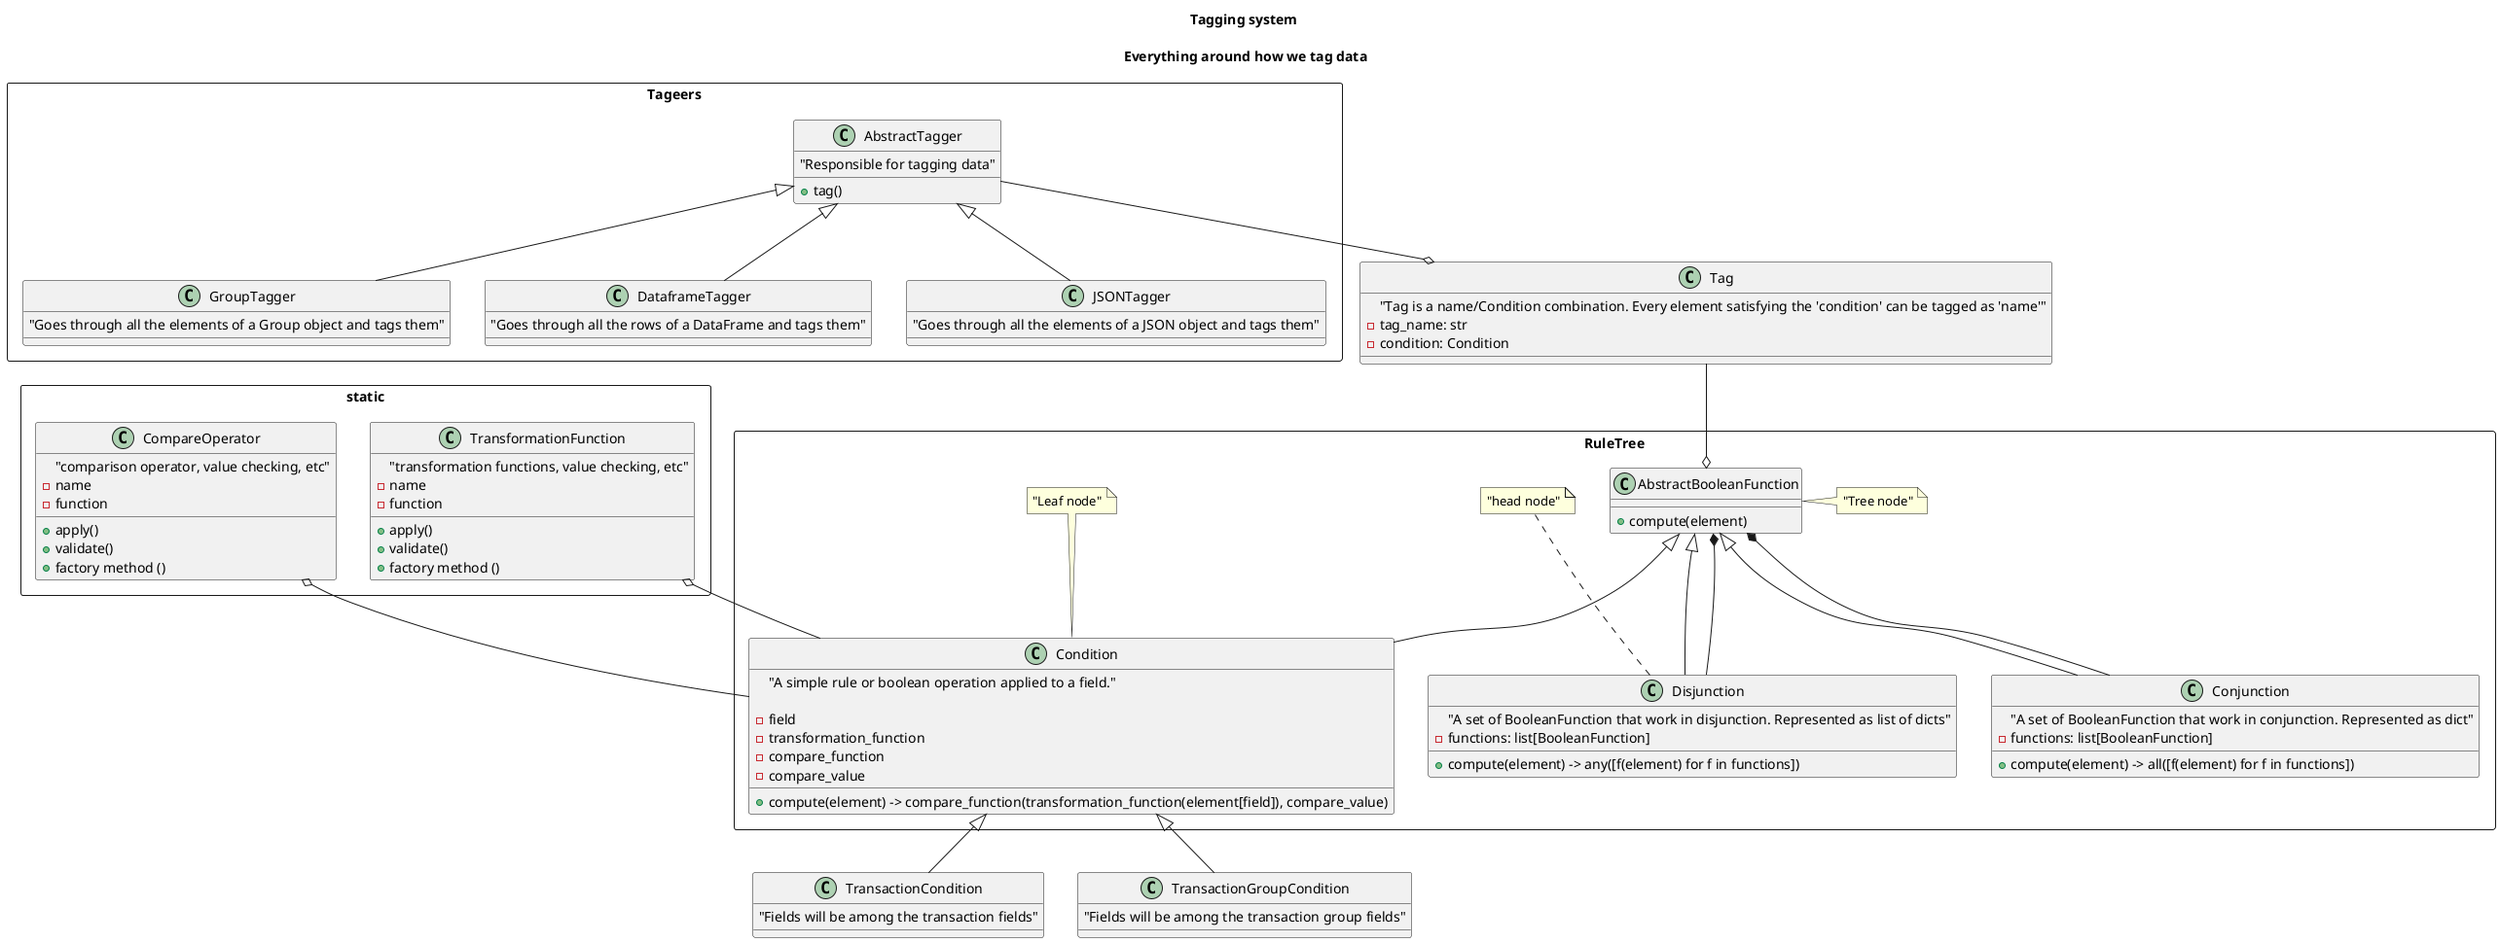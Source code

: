 @startuml

title Tagging system\n \n Everything around how we tag data
'left to right direction

rectangle RuleTree {
    class AbstractBooleanFunction {
        + compute(element)
    }
    note right of AbstractBooleanFunction
     "Tree node"
    end note

    class Condition {
        "A simple rule or boolean operation applied to a field."

        - field
        - transformation_function
        - compare_function
        - compare_value

        + compute(element) -> compare_function(transformation_function(element[field]), compare_value)
    }
    note top of Condition
     "Leaf node"
    end note

    class Conjunction {
        "A set of BooleanFunction that work in conjunction. Represented as dict"
        - functions: list[BooleanFunction]

        + compute(element) -> all([f(element) for f in functions])
    }
    class Disjunction {
        "A set of BooleanFunction that work in disjunction. Represented as list of dicts"
        - functions: list[BooleanFunction]

        + compute(element) -> any([f(element) for f in functions])
    }
    note top of Disjunction
     "head node"
    end note
}

class Tag {
    "Tag is a name/Condition combination. Every element satisfying the 'condition' can be tagged as 'name'"
    - tag_name: str
    - condition: Condition
}

rectangle Tageers {
    class AbstractTagger {
        "Responsible for tagging data"
        + tag()
    }

    class DataframeTagger {
        "Goes through all the rows of a DataFrame and tags them"
    }

    class JSONTagger {
        "Goes through all the elements of a JSON object and tags them"
    }

    class GroupTagger {
        "Goes through all the elements of a Group object and tags them"
    }
}


class TransactionCondition {
    "Fields will be among the transaction fields"
}

class TransactionGroupCondition {
    "Fields will be among the transaction group fields"
}


rectangle static {
    class TransformationFunction {
        "transformation functions, value checking, etc"
        - name
        - function
        + apply()
        + validate()
        + factory method ()
    }
    TransformationFunction o-- Condition

    class CompareOperator {
        "comparison operator, value checking, etc"
        - name
        - function
        + apply()
        + validate()
        + factory method ()
    }
    CompareOperator o-- Condition
}


AbstractTagger <|-- DataframeTagger
AbstractTagger <|-- JSONTagger
AbstractTagger <|-- GroupTagger

Tag --o AbstractBooleanFunction
AbstractTagger --o Tag


Condition <|-- TransactionCondition
Condition <|-- TransactionGroupCondition

AbstractBooleanFunction <|-- Condition
AbstractBooleanFunction <|-- Conjunction
AbstractBooleanFunction <|-- Disjunction

Conjunction --* AbstractBooleanFunction
Disjunction --* AbstractBooleanFunction

@enduml
